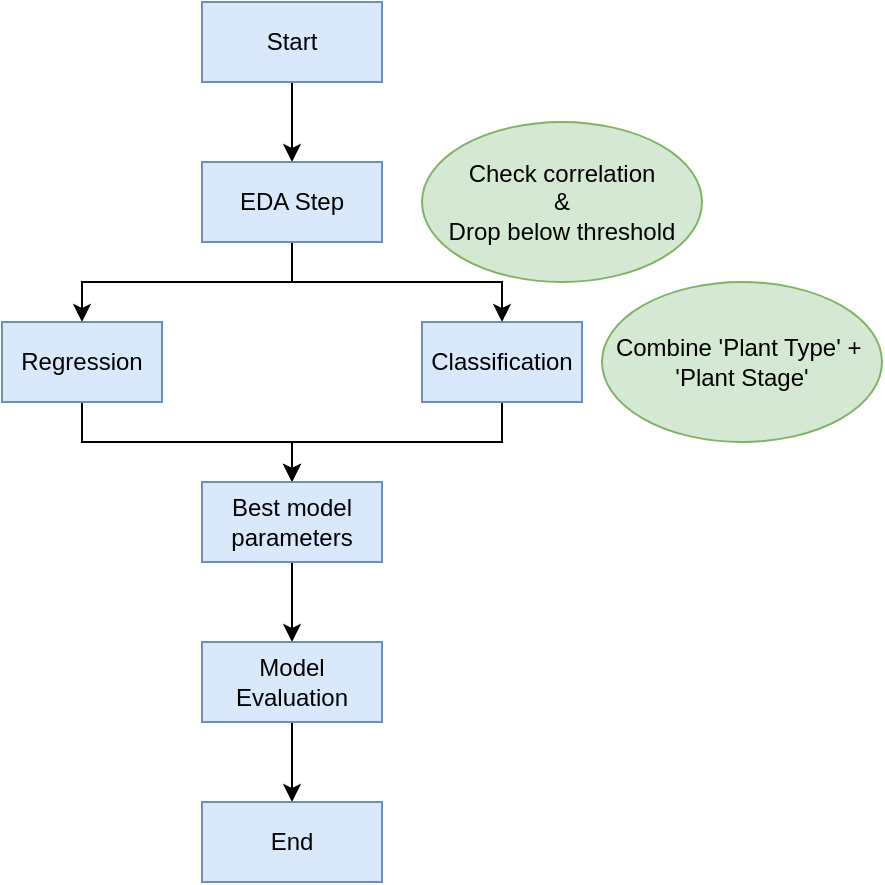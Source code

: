 <mxfile version="26.0.4">
  <diagram name="Page-1" id="eQFPlUGm4qAcGJg_SKan">
    <mxGraphModel dx="1688" dy="647" grid="0" gridSize="10" guides="1" tooltips="1" connect="1" arrows="1" fold="1" page="1" pageScale="1" pageWidth="827" pageHeight="1169" math="0" shadow="0">
      <root>
        <mxCell id="0" />
        <mxCell id="1" parent="0" />
        <mxCell id="40Mt-OX8lxxY8RQej_NW-3" style="edgeStyle=orthogonalEdgeStyle;rounded=0;orthogonalLoop=1;jettySize=auto;html=1;exitX=0.5;exitY=1;exitDx=0;exitDy=0;entryX=0.5;entryY=0;entryDx=0;entryDy=0;" edge="1" parent="1" source="40Mt-OX8lxxY8RQej_NW-1" target="40Mt-OX8lxxY8RQej_NW-4">
          <mxGeometry relative="1" as="geometry">
            <mxPoint x="414" y="360" as="targetPoint" />
          </mxGeometry>
        </mxCell>
        <mxCell id="40Mt-OX8lxxY8RQej_NW-1" value="Start" style="rounded=0;whiteSpace=wrap;html=1;fillColor=#dae8fc;strokeColor=#6c8ebf;" vertex="1" parent="1">
          <mxGeometry x="370" y="280" width="90" height="40" as="geometry" />
        </mxCell>
        <mxCell id="40Mt-OX8lxxY8RQej_NW-9" style="edgeStyle=orthogonalEdgeStyle;rounded=0;orthogonalLoop=1;jettySize=auto;html=1;exitX=0.5;exitY=1;exitDx=0;exitDy=0;entryX=0.5;entryY=0;entryDx=0;entryDy=0;" edge="1" parent="1" source="40Mt-OX8lxxY8RQej_NW-4" target="40Mt-OX8lxxY8RQej_NW-7">
          <mxGeometry relative="1" as="geometry" />
        </mxCell>
        <mxCell id="40Mt-OX8lxxY8RQej_NW-10" style="edgeStyle=orthogonalEdgeStyle;rounded=0;orthogonalLoop=1;jettySize=auto;html=1;exitX=0.5;exitY=1;exitDx=0;exitDy=0;entryX=0.5;entryY=0;entryDx=0;entryDy=0;" edge="1" parent="1" source="40Mt-OX8lxxY8RQej_NW-4" target="40Mt-OX8lxxY8RQej_NW-8">
          <mxGeometry relative="1" as="geometry" />
        </mxCell>
        <mxCell id="40Mt-OX8lxxY8RQej_NW-4" value="EDA Step" style="rounded=0;whiteSpace=wrap;html=1;fillColor=#dae8fc;strokeColor=#6c8ebf;" vertex="1" parent="1">
          <mxGeometry x="370" y="360" width="90" height="40" as="geometry" />
        </mxCell>
        <mxCell id="40Mt-OX8lxxY8RQej_NW-5" value="Check correlation&lt;div&gt;&amp;amp;&lt;/div&gt;&lt;div&gt;Drop below threshold&lt;/div&gt;" style="ellipse;whiteSpace=wrap;html=1;fillColor=#d5e8d4;strokeColor=#82b366;" vertex="1" parent="1">
          <mxGeometry x="480" y="340" width="140" height="80" as="geometry" />
        </mxCell>
        <mxCell id="40Mt-OX8lxxY8RQej_NW-15" style="edgeStyle=orthogonalEdgeStyle;rounded=0;orthogonalLoop=1;jettySize=auto;html=1;exitX=0.5;exitY=1;exitDx=0;exitDy=0;entryX=0.5;entryY=0;entryDx=0;entryDy=0;" edge="1" parent="1" source="40Mt-OX8lxxY8RQej_NW-7" target="40Mt-OX8lxxY8RQej_NW-14">
          <mxGeometry relative="1" as="geometry" />
        </mxCell>
        <mxCell id="40Mt-OX8lxxY8RQej_NW-7" value="Regression" style="rounded=0;whiteSpace=wrap;html=1;fillColor=#dae8fc;strokeColor=#6c8ebf;" vertex="1" parent="1">
          <mxGeometry x="270" y="440" width="80" height="40" as="geometry" />
        </mxCell>
        <mxCell id="40Mt-OX8lxxY8RQej_NW-16" style="edgeStyle=orthogonalEdgeStyle;rounded=0;orthogonalLoop=1;jettySize=auto;html=1;exitX=0.5;exitY=1;exitDx=0;exitDy=0;entryX=0.5;entryY=0;entryDx=0;entryDy=0;" edge="1" parent="1" source="40Mt-OX8lxxY8RQej_NW-8" target="40Mt-OX8lxxY8RQej_NW-14">
          <mxGeometry relative="1" as="geometry" />
        </mxCell>
        <mxCell id="40Mt-OX8lxxY8RQej_NW-8" value="Classification" style="rounded=0;whiteSpace=wrap;html=1;fillColor=#dae8fc;strokeColor=#6c8ebf;" vertex="1" parent="1">
          <mxGeometry x="480" y="440" width="80" height="40" as="geometry" />
        </mxCell>
        <mxCell id="40Mt-OX8lxxY8RQej_NW-11" value="Combine &#39;Plant Type&#39; +&amp;nbsp;&lt;div&gt;&#39;Plant Stage&#39;&lt;/div&gt;" style="ellipse;whiteSpace=wrap;html=1;fillColor=#d5e8d4;strokeColor=#82b366;" vertex="1" parent="1">
          <mxGeometry x="570" y="420" width="140" height="80" as="geometry" />
        </mxCell>
        <mxCell id="40Mt-OX8lxxY8RQej_NW-19" style="edgeStyle=orthogonalEdgeStyle;rounded=0;orthogonalLoop=1;jettySize=auto;html=1;exitX=0.5;exitY=1;exitDx=0;exitDy=0;entryX=0.5;entryY=0;entryDx=0;entryDy=0;" edge="1" parent="1" source="40Mt-OX8lxxY8RQej_NW-14" target="40Mt-OX8lxxY8RQej_NW-18">
          <mxGeometry relative="1" as="geometry" />
        </mxCell>
        <mxCell id="40Mt-OX8lxxY8RQej_NW-14" value="Best model&lt;div&gt;parameters&lt;/div&gt;" style="rounded=0;whiteSpace=wrap;html=1;fillColor=#dae8fc;strokeColor=#6c8ebf;" vertex="1" parent="1">
          <mxGeometry x="370" y="520" width="90" height="40" as="geometry" />
        </mxCell>
        <mxCell id="40Mt-OX8lxxY8RQej_NW-21" style="edgeStyle=orthogonalEdgeStyle;rounded=0;orthogonalLoop=1;jettySize=auto;html=1;exitX=0.5;exitY=1;exitDx=0;exitDy=0;entryX=0.5;entryY=0;entryDx=0;entryDy=0;" edge="1" parent="1" source="40Mt-OX8lxxY8RQej_NW-18" target="40Mt-OX8lxxY8RQej_NW-20">
          <mxGeometry relative="1" as="geometry" />
        </mxCell>
        <mxCell id="40Mt-OX8lxxY8RQej_NW-18" value="Model Evaluation" style="rounded=0;whiteSpace=wrap;html=1;fillColor=#dae8fc;strokeColor=#6c8ebf;" vertex="1" parent="1">
          <mxGeometry x="370" y="600" width="90" height="40" as="geometry" />
        </mxCell>
        <mxCell id="40Mt-OX8lxxY8RQej_NW-20" value="End" style="rounded=0;whiteSpace=wrap;html=1;fillColor=#dae8fc;strokeColor=#6c8ebf;" vertex="1" parent="1">
          <mxGeometry x="370" y="680" width="90" height="40" as="geometry" />
        </mxCell>
      </root>
    </mxGraphModel>
  </diagram>
</mxfile>
